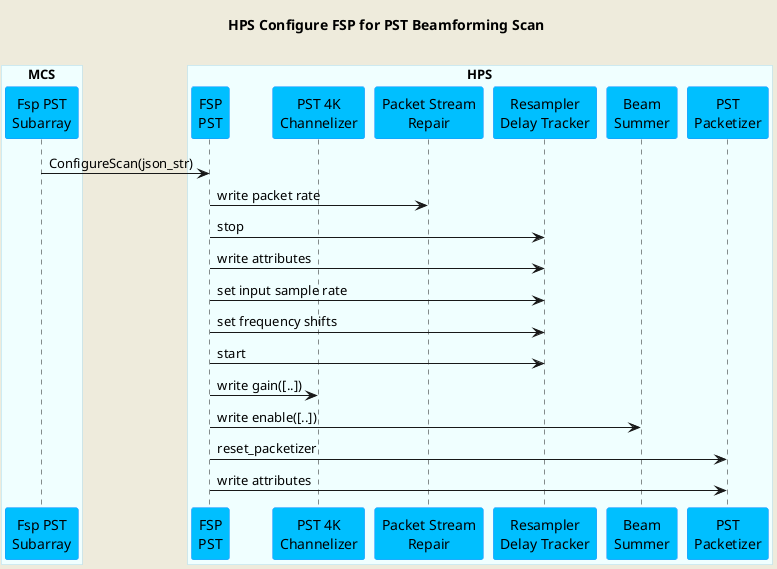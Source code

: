 @startuml
'https://plantuml.com/sequence-diagram

skinparam backgroundColor #EEEBDC
skinparam sequence {
ParticipantBorderColor DodgerBlue
ParticipantBackgroundColor DeepSkyBlue
ActorBorderColor DarkGreen
ActorBackgroundColor Green
BoxBorderColor LightBlue
BoxBackgroundColor #F0FFFF
}

title HPS Configure FSP for PST Beamforming Scan\n

box "MCS"
participant "Fsp PST\nSubarray" as fsppst
end box

box "HPS"
participant "FSP\nPST" as hpsfsppst
participant "PST 4K\nChannelizer" as channelizer
participant "Packet Stream\nRepair" as psr
participant "Resampler\nDelay Tracker" as rdt
participant "Beam\nSummer" as summer
participant "PST\nPacketizer" as packetizer

end box

fsppst     -> hpsfsppst   : ConfigureScan(json_str)
hpsfsppst  -> psr         : write packet rate
hpsfsppst  -> rdt         : stop
hpsfsppst  -> rdt         : write attributes
hpsfsppst  -> rdt         : set input sample rate
hpsfsppst  -> rdt         : set frequency shifts
hpsfsppst  -> rdt         : start
hpsfsppst  -> channelizer : write gain([..])
hpsfsppst  -> summer      : write enable([..])
hpsfsppst  -> packetizer  : reset_packetizer
hpsfsppst  -> packetizer  : write attributes

@enduml